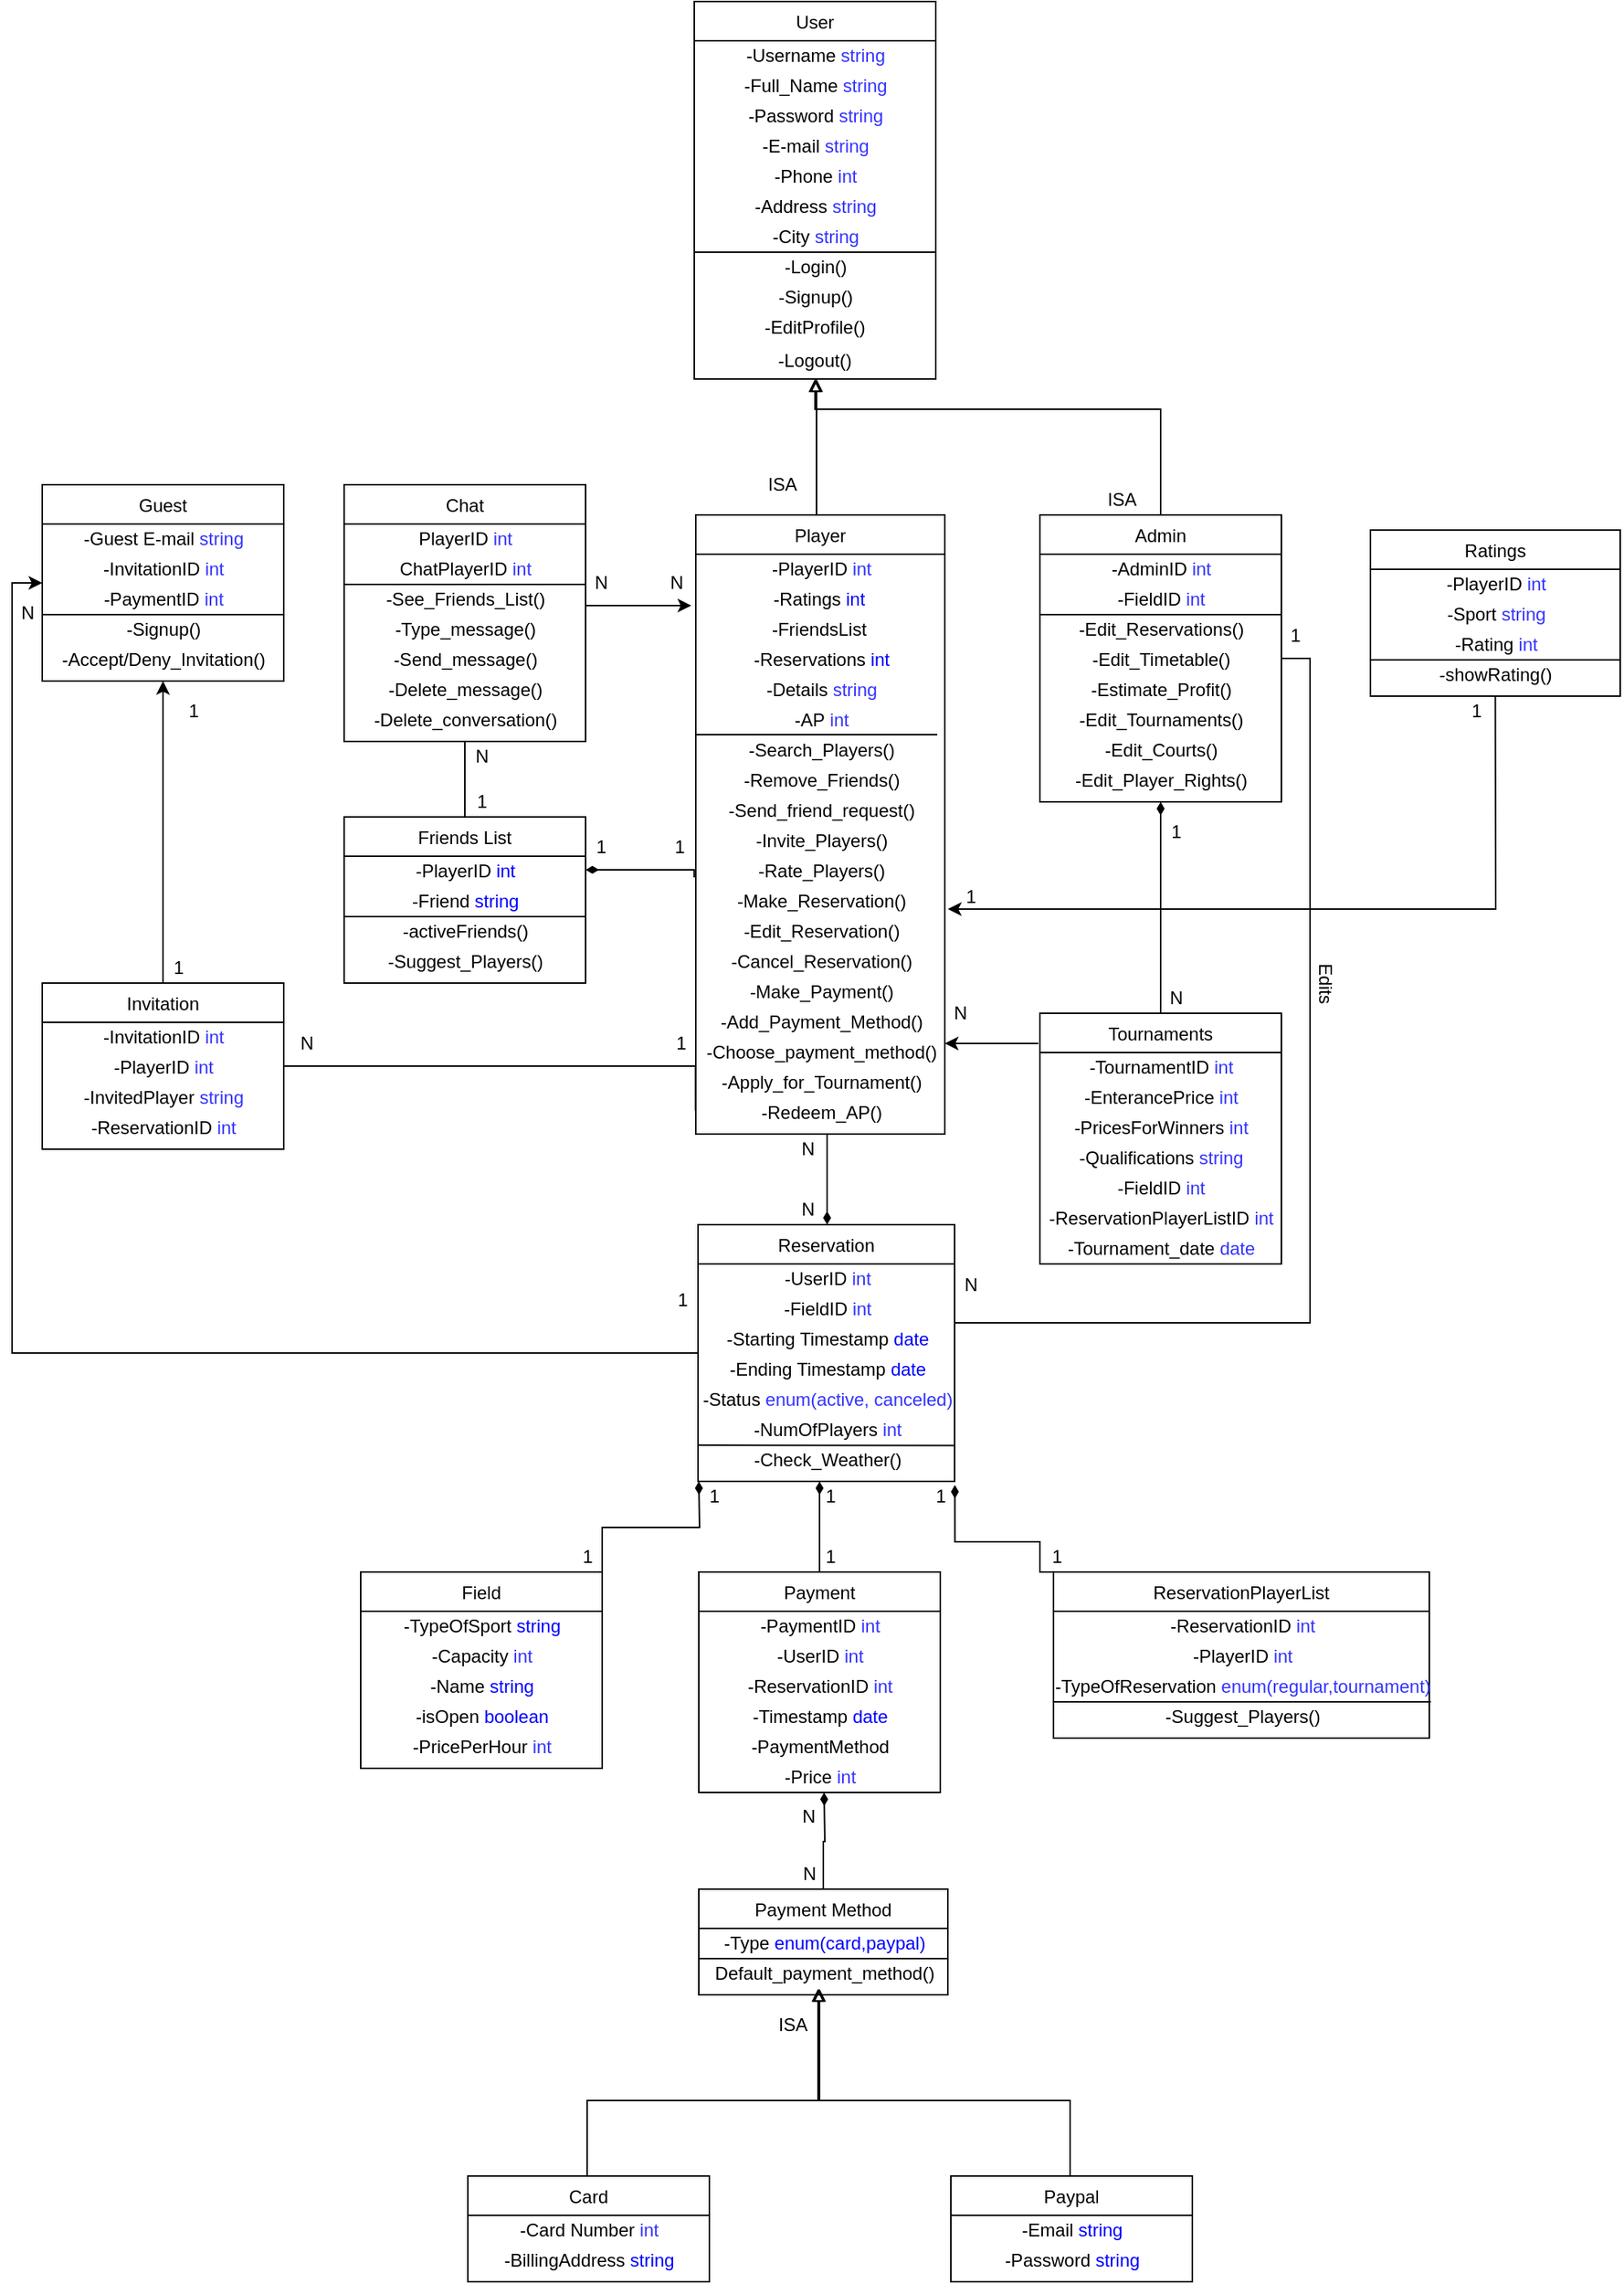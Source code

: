 <mxfile version="18.0.5" type="device"><diagram id="C5RBs43oDa-KdzZeNtuy" name="Page-1"><mxGraphModel dx="2307" dy="1287" grid="1" gridSize="10" guides="1" tooltips="1" connect="1" arrows="1" fold="1" page="1" pageScale="1" pageWidth="1200" pageHeight="1920" math="0" shadow="0"><root><mxCell id="WIyWlLk6GJQsqaUBKTNV-0"/><mxCell id="WIyWlLk6GJQsqaUBKTNV-1" parent="WIyWlLk6GJQsqaUBKTNV-0"/><mxCell id="k-MsnZE7PEdnJg5FTgNm-0" value="User" style="swimlane;fontStyle=0;align=center;verticalAlign=top;childLayout=stackLayout;horizontal=1;startSize=26;horizontalStack=0;resizeParent=1;resizeLast=0;collapsible=1;marginBottom=0;rounded=0;shadow=0;strokeWidth=1;" parent="WIyWlLk6GJQsqaUBKTNV-1" vertex="1"><mxGeometry x="542" y="40" width="160" height="250" as="geometry"><mxRectangle x="543" y="100" width="160" height="26" as="alternateBounds"/></mxGeometry></mxCell><mxCell id="yP_NnspiFAQarb530NTF-42" value="-Username &lt;font color=&quot;#3333ff&quot;&gt;string&lt;/font&gt;" style="text;html=1;align=center;verticalAlign=middle;resizable=0;points=[];autosize=1;strokeColor=none;fillColor=none;" parent="k-MsnZE7PEdnJg5FTgNm-0" vertex="1"><mxGeometry y="26" width="160" height="20" as="geometry"/></mxCell><mxCell id="EJ1Ns0ToYKYGJLM0cgNv-23" value="&lt;font color=&quot;#000000&quot;&gt;-Full_Name &lt;/font&gt;string" style="text;html=1;align=center;verticalAlign=middle;resizable=0;points=[];autosize=1;strokeColor=none;fillColor=none;fontColor=#3333FF;" vertex="1" parent="k-MsnZE7PEdnJg5FTgNm-0"><mxGeometry y="46" width="160" height="20" as="geometry"/></mxCell><mxCell id="yP_NnspiFAQarb530NTF-44" value="-Password&amp;nbsp;&lt;span style=&quot;color: rgb(51, 51, 255);&quot;&gt;string&lt;/span&gt;" style="text;html=1;align=center;verticalAlign=middle;resizable=0;points=[];autosize=1;strokeColor=none;fillColor=none;" parent="k-MsnZE7PEdnJg5FTgNm-0" vertex="1"><mxGeometry y="66" width="160" height="20" as="geometry"/></mxCell><mxCell id="yP_NnspiFAQarb530NTF-43" value="-E-mail&amp;nbsp;&lt;span style=&quot;color: rgb(51, 51, 255);&quot;&gt;string&lt;/span&gt;" style="text;html=1;align=center;verticalAlign=middle;resizable=0;points=[];autosize=1;strokeColor=none;fillColor=none;" parent="k-MsnZE7PEdnJg5FTgNm-0" vertex="1"><mxGeometry y="86" width="160" height="20" as="geometry"/></mxCell><mxCell id="yP_NnspiFAQarb530NTF-45" value="-Phone &lt;font color=&quot;#3333ff&quot;&gt;int&lt;/font&gt;" style="text;html=1;align=center;verticalAlign=middle;resizable=0;points=[];autosize=1;strokeColor=none;fillColor=none;" parent="k-MsnZE7PEdnJg5FTgNm-0" vertex="1"><mxGeometry y="106" width="160" height="20" as="geometry"/></mxCell><mxCell id="yP_NnspiFAQarb530NTF-46" value="-Address&amp;nbsp;&lt;span style=&quot;color: rgb(51, 51, 255);&quot;&gt;string&lt;/span&gt;" style="text;html=1;align=center;verticalAlign=middle;resizable=0;points=[];autosize=1;strokeColor=none;fillColor=none;" parent="k-MsnZE7PEdnJg5FTgNm-0" vertex="1"><mxGeometry y="126" width="160" height="20" as="geometry"/></mxCell><mxCell id="yP_NnspiFAQarb530NTF-47" value="-City&amp;nbsp;&lt;span style=&quot;color: rgb(51, 51, 255);&quot;&gt;string&lt;/span&gt;" style="text;html=1;align=center;verticalAlign=middle;resizable=0;points=[];autosize=1;strokeColor=none;fillColor=none;" parent="k-MsnZE7PEdnJg5FTgNm-0" vertex="1"><mxGeometry y="146" width="160" height="20" as="geometry"/></mxCell><mxCell id="wYmvCqD5lUUqNBaBH6pw-2" value="" style="endArrow=none;html=1;rounded=0;entryX=1;entryY=0.75;entryDx=0;entryDy=0;exitX=0;exitY=0.75;exitDx=0;exitDy=0;" parent="k-MsnZE7PEdnJg5FTgNm-0" edge="1"><mxGeometry width="50" height="50" relative="1" as="geometry"><mxPoint y="166" as="sourcePoint"/><mxPoint x="160" y="166" as="targetPoint"/></mxGeometry></mxCell><mxCell id="wYmvCqD5lUUqNBaBH6pw-4" value="-Login()" style="text;html=1;align=center;verticalAlign=middle;resizable=0;points=[];autosize=1;strokeColor=none;fillColor=none;fontColor=#000000;" parent="k-MsnZE7PEdnJg5FTgNm-0" vertex="1"><mxGeometry y="166" width="160" height="20" as="geometry"/></mxCell><mxCell id="wYmvCqD5lUUqNBaBH6pw-3" value="-Signup()" style="text;html=1;align=center;verticalAlign=middle;resizable=0;points=[];autosize=1;strokeColor=none;fillColor=none;" parent="k-MsnZE7PEdnJg5FTgNm-0" vertex="1"><mxGeometry y="186" width="160" height="20" as="geometry"/></mxCell><mxCell id="TNSP2HmYWBNq0mRCKPcZ-2" value="-EditProfile()" style="text;html=1;strokeColor=none;fillColor=none;align=center;verticalAlign=middle;whiteSpace=wrap;rounded=0;" parent="k-MsnZE7PEdnJg5FTgNm-0" vertex="1"><mxGeometry y="206" width="160" height="20" as="geometry"/></mxCell><mxCell id="TNSP2HmYWBNq0mRCKPcZ-0" value="-Logout()" style="text;html=1;strokeColor=none;fillColor=none;align=center;verticalAlign=middle;whiteSpace=wrap;rounded=0;" parent="k-MsnZE7PEdnJg5FTgNm-0" vertex="1"><mxGeometry y="226" width="160" height="24" as="geometry"/></mxCell><mxCell id="k-MsnZE7PEdnJg5FTgNm-18" style="edgeStyle=orthogonalEdgeStyle;rounded=0;orthogonalLoop=1;jettySize=auto;html=1;exitX=0.5;exitY=0;exitDx=0;exitDy=0;endArrow=block;endFill=0;" parent="WIyWlLk6GJQsqaUBKTNV-1" source="k-MsnZE7PEdnJg5FTgNm-6" edge="1"><mxGeometry relative="1" as="geometry"><Array as="points"><mxPoint x="850" y="310"/><mxPoint x="624" y="310"/></Array><mxPoint x="622" y="290" as="targetPoint"/></mxGeometry></mxCell><mxCell id="k-MsnZE7PEdnJg5FTgNm-6" value="Admin" style="swimlane;fontStyle=0;align=center;verticalAlign=top;childLayout=stackLayout;horizontal=1;startSize=26;horizontalStack=0;resizeParent=1;resizeLast=0;collapsible=1;marginBottom=0;rounded=0;shadow=0;strokeWidth=1;" parent="WIyWlLk6GJQsqaUBKTNV-1" vertex="1"><mxGeometry x="771" y="380" width="160" height="190" as="geometry"><mxRectangle x="130" y="380" width="160" height="26" as="alternateBounds"/></mxGeometry></mxCell><mxCell id="yP_NnspiFAQarb530NTF-66" value="-AdminID&amp;nbsp;&lt;span style=&quot;color: rgb(51, 51, 255);&quot;&gt;int&lt;/span&gt;" style="text;html=1;align=center;verticalAlign=middle;resizable=0;points=[];autosize=1;strokeColor=none;fillColor=none;" parent="k-MsnZE7PEdnJg5FTgNm-6" vertex="1"><mxGeometry y="26" width="160" height="20" as="geometry"/></mxCell><mxCell id="yP_NnspiFAQarb530NTF-51" value="-FieldID&amp;nbsp;&lt;span style=&quot;color: rgb(51, 51, 255);&quot;&gt;int&lt;/span&gt;" style="text;html=1;align=center;verticalAlign=middle;resizable=0;points=[];autosize=1;strokeColor=none;fillColor=none;" parent="k-MsnZE7PEdnJg5FTgNm-6" vertex="1"><mxGeometry y="46" width="160" height="20" as="geometry"/></mxCell><mxCell id="8N1jwDELdcc-juzOkwiX-27" value="" style="endArrow=none;html=1;rounded=0;entryX=1;entryY=0.75;entryDx=0;entryDy=0;exitX=0;exitY=0.75;exitDx=0;exitDy=0;" parent="k-MsnZE7PEdnJg5FTgNm-6" edge="1"><mxGeometry width="50" height="50" relative="1" as="geometry"><mxPoint y="66" as="sourcePoint"/><mxPoint x="160" y="66" as="targetPoint"/></mxGeometry></mxCell><mxCell id="8N1jwDELdcc-juzOkwiX-28" value="-Edit_Reservations()" style="text;html=1;align=center;verticalAlign=middle;resizable=0;points=[];autosize=1;strokeColor=none;fillColor=none;" parent="k-MsnZE7PEdnJg5FTgNm-6" vertex="1"><mxGeometry y="66" width="160" height="20" as="geometry"/></mxCell><mxCell id="8N1jwDELdcc-juzOkwiX-29" value="-Edit_Timetable()" style="text;html=1;align=center;verticalAlign=middle;resizable=0;points=[];autosize=1;strokeColor=none;fillColor=none;" parent="k-MsnZE7PEdnJg5FTgNm-6" vertex="1"><mxGeometry y="86" width="160" height="20" as="geometry"/></mxCell><mxCell id="8N1jwDELdcc-juzOkwiX-30" value="-Estimate_Profit()" style="text;html=1;align=center;verticalAlign=middle;resizable=0;points=[];autosize=1;strokeColor=none;fillColor=none;" parent="k-MsnZE7PEdnJg5FTgNm-6" vertex="1"><mxGeometry y="106" width="160" height="20" as="geometry"/></mxCell><mxCell id="8N1jwDELdcc-juzOkwiX-35" value="-Edit_Tournaments()" style="text;html=1;align=center;verticalAlign=middle;resizable=0;points=[];autosize=1;strokeColor=none;fillColor=none;" parent="k-MsnZE7PEdnJg5FTgNm-6" vertex="1"><mxGeometry y="126" width="160" height="20" as="geometry"/></mxCell><mxCell id="8N1jwDELdcc-juzOkwiX-36" value="-Edit_Courts()" style="text;html=1;align=center;verticalAlign=middle;resizable=0;points=[];autosize=1;strokeColor=none;fillColor=none;" parent="k-MsnZE7PEdnJg5FTgNm-6" vertex="1"><mxGeometry y="146" width="160" height="20" as="geometry"/></mxCell><mxCell id="8N1jwDELdcc-juzOkwiX-37" value="-Edit_Player_Rights()" style="text;html=1;align=center;verticalAlign=middle;resizable=0;points=[];autosize=1;strokeColor=none;fillColor=none;" parent="k-MsnZE7PEdnJg5FTgNm-6" vertex="1"><mxGeometry y="166" width="160" height="20" as="geometry"/></mxCell><mxCell id="k-MsnZE7PEdnJg5FTgNm-7" value="Guest" style="swimlane;fontStyle=0;align=center;verticalAlign=top;childLayout=stackLayout;horizontal=1;startSize=26;horizontalStack=0;resizeParent=1;resizeLast=0;collapsible=1;marginBottom=0;rounded=0;shadow=0;strokeWidth=1;" parent="WIyWlLk6GJQsqaUBKTNV-1" vertex="1"><mxGeometry x="110" y="360" width="160" height="130" as="geometry"><mxRectangle x="130" y="380" width="160" height="26" as="alternateBounds"/></mxGeometry></mxCell><mxCell id="yP_NnspiFAQarb530NTF-50" value="-Guest E-mail&amp;nbsp;&lt;span style=&quot;color: rgb(51, 51, 255);&quot;&gt;string&lt;/span&gt;" style="text;html=1;align=center;verticalAlign=middle;resizable=0;points=[];autosize=1;strokeColor=none;fillColor=none;" parent="k-MsnZE7PEdnJg5FTgNm-7" vertex="1"><mxGeometry y="26" width="160" height="20" as="geometry"/></mxCell><mxCell id="yP_NnspiFAQarb530NTF-8" value="-InvitationID&amp;nbsp;&lt;span style=&quot;color: rgb(51, 51, 255);&quot;&gt;int&lt;/span&gt;" style="text;html=1;align=center;verticalAlign=middle;resizable=0;points=[];autosize=1;strokeColor=none;fillColor=none;" parent="k-MsnZE7PEdnJg5FTgNm-7" vertex="1"><mxGeometry y="46" width="160" height="20" as="geometry"/></mxCell><mxCell id="8N1jwDELdcc-juzOkwiX-23" value="" style="endArrow=none;html=1;rounded=0;entryX=1;entryY=0.75;entryDx=0;entryDy=0;exitX=0;exitY=0.75;exitDx=0;exitDy=0;" parent="k-MsnZE7PEdnJg5FTgNm-7" edge="1"><mxGeometry width="50" height="50" relative="1" as="geometry"><mxPoint y="86" as="sourcePoint"/><mxPoint x="160" y="86" as="targetPoint"/></mxGeometry></mxCell><mxCell id="yP_NnspiFAQarb530NTF-9" value="-PaymentID&amp;nbsp;&lt;span style=&quot;color: rgb(51, 51, 255);&quot;&gt;int&lt;/span&gt;" style="text;html=1;align=center;verticalAlign=middle;resizable=0;points=[];autosize=1;strokeColor=none;fillColor=none;" parent="k-MsnZE7PEdnJg5FTgNm-7" vertex="1"><mxGeometry y="66" width="160" height="20" as="geometry"/></mxCell><mxCell id="8N1jwDELdcc-juzOkwiX-24" value="-Signup()" style="text;html=1;align=center;verticalAlign=middle;resizable=0;points=[];autosize=1;strokeColor=none;fillColor=none;" parent="k-MsnZE7PEdnJg5FTgNm-7" vertex="1"><mxGeometry y="86" width="160" height="20" as="geometry"/></mxCell><mxCell id="8N1jwDELdcc-juzOkwiX-25" value="-Accept/Deny_Invitation()" style="text;html=1;align=center;verticalAlign=middle;resizable=0;points=[];autosize=1;strokeColor=none;fillColor=none;" parent="k-MsnZE7PEdnJg5FTgNm-7" vertex="1"><mxGeometry y="106" width="160" height="20" as="geometry"/></mxCell><mxCell id="k-MsnZE7PEdnJg5FTgNm-17" style="edgeStyle=orthogonalEdgeStyle;rounded=0;orthogonalLoop=1;jettySize=auto;html=1;exitX=0.5;exitY=0;exitDx=0;exitDy=0;endArrow=block;endFill=0;" parent="WIyWlLk6GJQsqaUBKTNV-1" source="k-MsnZE7PEdnJg5FTgNm-8" edge="1"><mxGeometry relative="1" as="geometry"><mxPoint x="623" y="290" as="targetPoint"/><Array as="points"><mxPoint x="623" y="380"/></Array></mxGeometry></mxCell><mxCell id="YppdB2TCnbTvbDwxSE35-1" style="edgeStyle=orthogonalEdgeStyle;rounded=0;orthogonalLoop=1;jettySize=auto;html=1;exitX=0.5;exitY=1;exitDx=0;exitDy=0;endArrow=diamondThin;endFill=1;strokeWidth=1;" parent="WIyWlLk6GJQsqaUBKTNV-1" source="k-MsnZE7PEdnJg5FTgNm-8" target="k-MsnZE7PEdnJg5FTgNm-11" edge="1"><mxGeometry relative="1" as="geometry"><Array as="points"><mxPoint x="630" y="790"/></Array></mxGeometry></mxCell><mxCell id="k-MsnZE7PEdnJg5FTgNm-8" value="Player" style="swimlane;fontStyle=0;align=center;verticalAlign=top;childLayout=stackLayout;horizontal=1;startSize=26;horizontalStack=0;resizeParent=1;resizeLast=0;collapsible=1;marginBottom=0;rounded=0;shadow=0;strokeWidth=1;" parent="WIyWlLk6GJQsqaUBKTNV-1" vertex="1"><mxGeometry x="543" y="380" width="165" height="410" as="geometry"><mxRectangle x="130" y="380" width="160" height="26" as="alternateBounds"/></mxGeometry></mxCell><mxCell id="yP_NnspiFAQarb530NTF-48" value="-PlayerID&amp;nbsp;&lt;span style=&quot;color: rgb(51, 51, 255);&quot;&gt;int&lt;/span&gt;" style="text;html=1;align=center;verticalAlign=middle;resizable=0;points=[];autosize=1;strokeColor=none;fillColor=none;" parent="k-MsnZE7PEdnJg5FTgNm-8" vertex="1"><mxGeometry y="26" width="165" height="20" as="geometry"/></mxCell><mxCell id="yP_NnspiFAQarb530NTF-73" value="-Ratings &lt;font color=&quot;#0000ff&quot;&gt;int&amp;nbsp;&lt;/font&gt;" style="text;html=1;align=center;verticalAlign=middle;resizable=0;points=[];autosize=1;strokeColor=none;fillColor=none;" parent="k-MsnZE7PEdnJg5FTgNm-8" vertex="1"><mxGeometry y="46" width="165" height="20" as="geometry"/></mxCell><mxCell id="yP_NnspiFAQarb530NTF-74" value="-FriendsList&amp;nbsp;" style="text;html=1;align=center;verticalAlign=middle;resizable=0;points=[];autosize=1;strokeColor=none;fillColor=none;" parent="k-MsnZE7PEdnJg5FTgNm-8" vertex="1"><mxGeometry y="66" width="165" height="20" as="geometry"/></mxCell><mxCell id="yP_NnspiFAQarb530NTF-76" value="-Reservations &lt;font color=&quot;#0000ff&quot;&gt;int&lt;/font&gt;" style="text;html=1;align=center;verticalAlign=middle;resizable=0;points=[];autosize=1;strokeColor=none;fillColor=none;" parent="k-MsnZE7PEdnJg5FTgNm-8" vertex="1"><mxGeometry y="86" width="165" height="20" as="geometry"/></mxCell><mxCell id="EJ1Ns0ToYKYGJLM0cgNv-18" value="-Details &lt;font color=&quot;#3333ff&quot;&gt;string&lt;/font&gt;" style="text;html=1;align=center;verticalAlign=middle;resizable=0;points=[];autosize=1;strokeColor=none;fillColor=none;fontColor=#000000;" vertex="1" parent="k-MsnZE7PEdnJg5FTgNm-8"><mxGeometry y="106" width="165" height="20" as="geometry"/></mxCell><mxCell id="yP_NnspiFAQarb530NTF-75" value="-AP&amp;nbsp;&lt;span style=&quot;color: rgb(51, 51, 255);&quot;&gt;int&lt;/span&gt;" style="text;html=1;align=center;verticalAlign=middle;resizable=0;points=[];autosize=1;strokeColor=none;fillColor=none;" parent="k-MsnZE7PEdnJg5FTgNm-8" vertex="1"><mxGeometry y="126" width="165" height="20" as="geometry"/></mxCell><mxCell id="8N1jwDELdcc-juzOkwiX-4" value="" style="endArrow=none;html=1;rounded=0;entryX=1;entryY=0.75;entryDx=0;entryDy=0;exitX=0;exitY=0.75;exitDx=0;exitDy=0;" parent="k-MsnZE7PEdnJg5FTgNm-8" edge="1"><mxGeometry width="50" height="50" relative="1" as="geometry"><mxPoint y="145.49" as="sourcePoint"/><mxPoint x="160" y="145.49" as="targetPoint"/></mxGeometry></mxCell><mxCell id="8N1jwDELdcc-juzOkwiX-5" value="-Search_Players()" style="text;html=1;align=center;verticalAlign=middle;resizable=0;points=[];autosize=1;strokeColor=none;fillColor=none;" parent="k-MsnZE7PEdnJg5FTgNm-8" vertex="1"><mxGeometry y="146" width="165" height="20" as="geometry"/></mxCell><mxCell id="8N1jwDELdcc-juzOkwiX-7" value="-Remove_Friends()" style="text;html=1;align=center;verticalAlign=middle;resizable=0;points=[];autosize=1;strokeColor=none;fillColor=none;" parent="k-MsnZE7PEdnJg5FTgNm-8" vertex="1"><mxGeometry y="166" width="165" height="20" as="geometry"/></mxCell><mxCell id="EJ1Ns0ToYKYGJLM0cgNv-24" value="&lt;font color=&quot;#000000&quot;&gt;-Send_friend_request()&lt;/font&gt;" style="text;html=1;align=center;verticalAlign=middle;resizable=0;points=[];autosize=1;strokeColor=none;fillColor=none;fontColor=#3333FF;" vertex="1" parent="k-MsnZE7PEdnJg5FTgNm-8"><mxGeometry y="186" width="165" height="20" as="geometry"/></mxCell><mxCell id="8N1jwDELdcc-juzOkwiX-8" value="-Invite_Players()" style="text;html=1;align=center;verticalAlign=middle;resizable=0;points=[];autosize=1;strokeColor=none;fillColor=none;" parent="k-MsnZE7PEdnJg5FTgNm-8" vertex="1"><mxGeometry y="206" width="165" height="20" as="geometry"/></mxCell><mxCell id="8N1jwDELdcc-juzOkwiX-15" value="-Rate_Players()" style="text;html=1;align=center;verticalAlign=middle;resizable=0;points=[];autosize=1;strokeColor=none;fillColor=none;" parent="k-MsnZE7PEdnJg5FTgNm-8" vertex="1"><mxGeometry y="226" width="165" height="20" as="geometry"/></mxCell><mxCell id="8N1jwDELdcc-juzOkwiX-9" value="-Make_Reservation()" style="text;html=1;align=center;verticalAlign=middle;resizable=0;points=[];autosize=1;strokeColor=none;fillColor=none;" parent="k-MsnZE7PEdnJg5FTgNm-8" vertex="1"><mxGeometry y="246" width="165" height="20" as="geometry"/></mxCell><mxCell id="8N1jwDELdcc-juzOkwiX-13" value="-Edit_Reservation()" style="text;html=1;align=center;verticalAlign=middle;resizable=0;points=[];autosize=1;strokeColor=none;fillColor=none;" parent="k-MsnZE7PEdnJg5FTgNm-8" vertex="1"><mxGeometry y="266" width="165" height="20" as="geometry"/></mxCell><mxCell id="8N1jwDELdcc-juzOkwiX-14" value="-Cancel_Reservation()" style="text;html=1;align=center;verticalAlign=middle;resizable=0;points=[];autosize=1;strokeColor=none;fillColor=none;" parent="k-MsnZE7PEdnJg5FTgNm-8" vertex="1"><mxGeometry y="286" width="165" height="20" as="geometry"/></mxCell><mxCell id="8N1jwDELdcc-juzOkwiX-10" value="-Make_Payment()" style="text;html=1;align=center;verticalAlign=middle;resizable=0;points=[];autosize=1;strokeColor=none;fillColor=none;" parent="k-MsnZE7PEdnJg5FTgNm-8" vertex="1"><mxGeometry y="306" width="165" height="20" as="geometry"/></mxCell><mxCell id="8N1jwDELdcc-juzOkwiX-12" value="-Add_Payment_Method()" style="text;html=1;align=center;verticalAlign=middle;resizable=0;points=[];autosize=1;strokeColor=none;fillColor=none;" parent="k-MsnZE7PEdnJg5FTgNm-8" vertex="1"><mxGeometry y="326" width="165" height="20" as="geometry"/></mxCell><mxCell id="EJ1Ns0ToYKYGJLM0cgNv-17" value="-Choose_payment_method()" style="text;html=1;align=center;verticalAlign=middle;resizable=0;points=[];autosize=1;strokeColor=none;fillColor=none;fontColor=#000000;" vertex="1" parent="k-MsnZE7PEdnJg5FTgNm-8"><mxGeometry y="346" width="165" height="20" as="geometry"/></mxCell><mxCell id="8N1jwDELdcc-juzOkwiX-16" value="-Apply_for_Tournament()" style="text;html=1;align=center;verticalAlign=middle;resizable=0;points=[];autosize=1;strokeColor=none;fillColor=none;" parent="k-MsnZE7PEdnJg5FTgNm-8" vertex="1"><mxGeometry y="366" width="165" height="20" as="geometry"/></mxCell><mxCell id="8N1jwDELdcc-juzOkwiX-18" value="-Redeem_AP()" style="text;html=1;align=center;verticalAlign=middle;resizable=0;points=[];autosize=1;strokeColor=none;fillColor=none;" parent="k-MsnZE7PEdnJg5FTgNm-8" vertex="1"><mxGeometry y="386" width="165" height="20" as="geometry"/></mxCell><mxCell id="k-MsnZE7PEdnJg5FTgNm-22" style="edgeStyle=orthogonalEdgeStyle;rounded=0;orthogonalLoop=1;jettySize=auto;html=1;exitX=0.5;exitY=0;exitDx=0;exitDy=0;entryX=0.5;entryY=1;entryDx=0;entryDy=0;endArrow=diamondThin;endFill=1;" parent="WIyWlLk6GJQsqaUBKTNV-1" source="k-MsnZE7PEdnJg5FTgNm-10" edge="1"><mxGeometry relative="1" as="geometry"><mxPoint x="625.0" y="1020" as="targetPoint"/></mxGeometry></mxCell><mxCell id="k-MsnZE7PEdnJg5FTgNm-10" value="Payment" style="swimlane;fontStyle=0;align=center;verticalAlign=top;childLayout=stackLayout;horizontal=1;startSize=26;horizontalStack=0;resizeParent=1;resizeLast=0;collapsible=1;marginBottom=0;rounded=0;shadow=0;strokeWidth=1;" parent="WIyWlLk6GJQsqaUBKTNV-1" vertex="1"><mxGeometry x="545" y="1080" width="160" height="146" as="geometry"><mxRectangle x="130" y="380" width="160" height="26" as="alternateBounds"/></mxGeometry></mxCell><mxCell id="yP_NnspiFAQarb530NTF-26" value="-PaymentID&amp;nbsp;&lt;span style=&quot;color: rgb(51, 51, 255);&quot;&gt;int&lt;/span&gt;" style="text;html=1;align=center;verticalAlign=middle;resizable=0;points=[];autosize=1;strokeColor=none;fillColor=none;" parent="k-MsnZE7PEdnJg5FTgNm-10" vertex="1"><mxGeometry y="26" width="160" height="20" as="geometry"/></mxCell><mxCell id="yP_NnspiFAQarb530NTF-27" value="-UserID&amp;nbsp;&lt;span style=&quot;color: rgb(51, 51, 255);&quot;&gt;int&lt;/span&gt;" style="text;html=1;align=center;verticalAlign=middle;resizable=0;points=[];autosize=1;strokeColor=none;fillColor=none;" parent="k-MsnZE7PEdnJg5FTgNm-10" vertex="1"><mxGeometry y="46" width="160" height="20" as="geometry"/></mxCell><mxCell id="yP_NnspiFAQarb530NTF-28" value="-ReservationID&amp;nbsp;&lt;span style=&quot;color: rgb(51, 51, 255);&quot;&gt;int&lt;/span&gt;" style="text;html=1;align=center;verticalAlign=middle;resizable=0;points=[];autosize=1;strokeColor=none;fillColor=none;" parent="k-MsnZE7PEdnJg5FTgNm-10" vertex="1"><mxGeometry y="66" width="160" height="20" as="geometry"/></mxCell><mxCell id="yP_NnspiFAQarb530NTF-29" value="-Timestamp &lt;font color=&quot;#0000ff&quot;&gt;date&lt;/font&gt;" style="text;html=1;align=center;verticalAlign=middle;resizable=0;points=[];autosize=1;strokeColor=none;fillColor=none;" parent="k-MsnZE7PEdnJg5FTgNm-10" vertex="1"><mxGeometry y="86" width="160" height="20" as="geometry"/></mxCell><mxCell id="yP_NnspiFAQarb530NTF-30" value="-PaymentMethod" style="text;html=1;align=center;verticalAlign=middle;resizable=0;points=[];autosize=1;strokeColor=none;fillColor=none;" parent="k-MsnZE7PEdnJg5FTgNm-10" vertex="1"><mxGeometry y="106" width="160" height="20" as="geometry"/></mxCell><mxCell id="yP_NnspiFAQarb530NTF-31" value="-Price&amp;nbsp;&lt;span style=&quot;color: rgb(51, 51, 255);&quot;&gt;int&lt;/span&gt;" style="text;html=1;align=center;verticalAlign=middle;resizable=0;points=[];autosize=1;strokeColor=none;fillColor=none;" parent="k-MsnZE7PEdnJg5FTgNm-10" vertex="1"><mxGeometry y="126" width="160" height="20" as="geometry"/></mxCell><mxCell id="k-MsnZE7PEdnJg5FTgNm-52" style="edgeStyle=orthogonalEdgeStyle;rounded=0;orthogonalLoop=1;jettySize=auto;html=1;exitX=1;exitY=0.5;exitDx=0;exitDy=0;entryX=1;entryY=0.5;entryDx=0;entryDy=0;endArrow=none;endFill=0;" parent="WIyWlLk6GJQsqaUBKTNV-1" source="k-MsnZE7PEdnJg5FTgNm-11" target="k-MsnZE7PEdnJg5FTgNm-6" edge="1"><mxGeometry relative="1" as="geometry"><Array as="points"><mxPoint x="950" y="915"/><mxPoint x="950" y="475"/></Array></mxGeometry></mxCell><mxCell id="k-MsnZE7PEdnJg5FTgNm-55" style="edgeStyle=orthogonalEdgeStyle;rounded=0;orthogonalLoop=1;jettySize=auto;html=1;exitX=0;exitY=0.5;exitDx=0;exitDy=0;entryX=0;entryY=0.5;entryDx=0;entryDy=0;" parent="WIyWlLk6GJQsqaUBKTNV-1" source="k-MsnZE7PEdnJg5FTgNm-11" target="k-MsnZE7PEdnJg5FTgNm-7" edge="1"><mxGeometry relative="1" as="geometry"/></mxCell><mxCell id="k-MsnZE7PEdnJg5FTgNm-11" value="Reservation" style="swimlane;fontStyle=0;align=center;verticalAlign=top;childLayout=stackLayout;horizontal=1;startSize=26;horizontalStack=0;resizeParent=1;resizeLast=0;collapsible=1;marginBottom=0;rounded=0;shadow=0;strokeWidth=1;" parent="WIyWlLk6GJQsqaUBKTNV-1" vertex="1"><mxGeometry x="544.5" y="850" width="170" height="170" as="geometry"><mxRectangle x="130" y="380" width="160" height="26" as="alternateBounds"/></mxGeometry></mxCell><mxCell id="yP_NnspiFAQarb530NTF-11" value="-UserID&amp;nbsp;&lt;span style=&quot;color: rgb(51, 51, 255);&quot;&gt;int&lt;/span&gt;" style="text;html=1;align=center;verticalAlign=middle;resizable=0;points=[];autosize=1;strokeColor=none;fillColor=none;" parent="k-MsnZE7PEdnJg5FTgNm-11" vertex="1"><mxGeometry y="26" width="170" height="20" as="geometry"/></mxCell><mxCell id="yP_NnspiFAQarb530NTF-12" value="-FieldID&amp;nbsp;&lt;span style=&quot;color: rgb(51, 51, 255);&quot;&gt;int&lt;/span&gt;" style="text;html=1;align=center;verticalAlign=middle;resizable=0;points=[];autosize=1;strokeColor=none;fillColor=none;" parent="k-MsnZE7PEdnJg5FTgNm-11" vertex="1"><mxGeometry y="46" width="170" height="20" as="geometry"/></mxCell><mxCell id="yP_NnspiFAQarb530NTF-13" value="-Starting Timestamp &lt;font color=&quot;#0000ff&quot;&gt;date&lt;/font&gt;" style="text;html=1;align=center;verticalAlign=middle;resizable=0;points=[];autosize=1;strokeColor=none;fillColor=none;" parent="k-MsnZE7PEdnJg5FTgNm-11" vertex="1"><mxGeometry y="66" width="170" height="20" as="geometry"/></mxCell><mxCell id="yP_NnspiFAQarb530NTF-14" value="-Ending Timestamp &lt;font color=&quot;#0000ff&quot;&gt;date&lt;/font&gt;" style="text;html=1;align=center;verticalAlign=middle;resizable=0;points=[];autosize=1;strokeColor=none;fillColor=none;" parent="k-MsnZE7PEdnJg5FTgNm-11" vertex="1"><mxGeometry y="86" width="170" height="20" as="geometry"/></mxCell><mxCell id="yP_NnspiFAQarb530NTF-15" value="-Status &lt;font color=&quot;#3333ff&quot;&gt;enum(active, canceled)&lt;/font&gt;" style="text;html=1;align=center;verticalAlign=middle;resizable=0;points=[];autosize=1;strokeColor=none;fillColor=none;" parent="k-MsnZE7PEdnJg5FTgNm-11" vertex="1"><mxGeometry y="106" width="170" height="20" as="geometry"/></mxCell><mxCell id="8N1jwDELdcc-juzOkwiX-38" value="" style="endArrow=none;html=1;rounded=0;entryX=0.997;entryY=1.014;entryDx=0;entryDy=0;exitX=0;exitY=0.75;exitDx=0;exitDy=0;entryPerimeter=0;" parent="k-MsnZE7PEdnJg5FTgNm-11" edge="1" target="yP_NnspiFAQarb530NTF-16"><mxGeometry width="50" height="50" relative="1" as="geometry"><mxPoint y="146" as="sourcePoint"/><mxPoint x="160" y="146" as="targetPoint"/></mxGeometry></mxCell><mxCell id="yP_NnspiFAQarb530NTF-16" value="-NumOfPlayers&amp;nbsp;&lt;span style=&quot;color: rgb(51, 51, 255);&quot;&gt;int&lt;/span&gt;" style="text;html=1;align=center;verticalAlign=middle;resizable=0;points=[];autosize=1;strokeColor=none;fillColor=none;" parent="k-MsnZE7PEdnJg5FTgNm-11" vertex="1"><mxGeometry y="126" width="170" height="20" as="geometry"/></mxCell><mxCell id="8N1jwDELdcc-juzOkwiX-39" value="-Check_Weather()" style="text;html=1;align=center;verticalAlign=middle;resizable=0;points=[];autosize=1;strokeColor=none;fillColor=none;" parent="k-MsnZE7PEdnJg5FTgNm-11" vertex="1"><mxGeometry y="146" width="170" height="20" as="geometry"/></mxCell><mxCell id="k-MsnZE7PEdnJg5FTgNm-41" style="edgeStyle=orthogonalEdgeStyle;rounded=0;orthogonalLoop=1;jettySize=auto;html=1;exitX=1;exitY=0;exitDx=0;exitDy=0;entryX=0;entryY=1;entryDx=0;entryDy=0;endArrow=diamondThin;endFill=1;strokeWidth=1;" parent="WIyWlLk6GJQsqaUBKTNV-1" source="k-MsnZE7PEdnJg5FTgNm-12" edge="1"><mxGeometry relative="1" as="geometry"><mxPoint x="545.0" y="1020" as="targetPoint"/></mxGeometry></mxCell><mxCell id="k-MsnZE7PEdnJg5FTgNm-12" value="Field" style="swimlane;fontStyle=0;align=center;verticalAlign=top;childLayout=stackLayout;horizontal=1;startSize=26;horizontalStack=0;resizeParent=1;resizeLast=0;collapsible=1;marginBottom=0;rounded=0;shadow=0;strokeWidth=1;" parent="WIyWlLk6GJQsqaUBKTNV-1" vertex="1"><mxGeometry x="321" y="1080" width="160" height="130" as="geometry"><mxRectangle x="130" y="380" width="160" height="26" as="alternateBounds"/></mxGeometry></mxCell><mxCell id="yP_NnspiFAQarb530NTF-17" value="-TypeOfSport&amp;nbsp;&lt;font color=&quot;#0000ff&quot;&gt;string&lt;/font&gt;" style="text;html=1;align=center;verticalAlign=middle;resizable=0;points=[];autosize=1;strokeColor=none;fillColor=none;" parent="k-MsnZE7PEdnJg5FTgNm-12" vertex="1"><mxGeometry y="26" width="160" height="20" as="geometry"/></mxCell><mxCell id="yP_NnspiFAQarb530NTF-18" value="-Capacity&amp;nbsp;&lt;span style=&quot;color: rgb(51, 51, 255);&quot;&gt;int&lt;/span&gt;" style="text;html=1;align=center;verticalAlign=middle;resizable=0;points=[];autosize=1;strokeColor=none;fillColor=none;" parent="k-MsnZE7PEdnJg5FTgNm-12" vertex="1"><mxGeometry y="46" width="160" height="20" as="geometry"/></mxCell><mxCell id="yP_NnspiFAQarb530NTF-19" value="-Name &lt;font color=&quot;#0000ff&quot;&gt;string&lt;/font&gt;" style="text;html=1;align=center;verticalAlign=middle;resizable=0;points=[];autosize=1;strokeColor=none;fillColor=none;" parent="k-MsnZE7PEdnJg5FTgNm-12" vertex="1"><mxGeometry y="66" width="160" height="20" as="geometry"/></mxCell><mxCell id="yP_NnspiFAQarb530NTF-20" value="-isOpen &lt;font color=&quot;#0000ff&quot;&gt;boolean&lt;/font&gt;" style="text;html=1;align=center;verticalAlign=middle;resizable=0;points=[];autosize=1;strokeColor=none;fillColor=none;" parent="k-MsnZE7PEdnJg5FTgNm-12" vertex="1"><mxGeometry y="86" width="160" height="20" as="geometry"/></mxCell><mxCell id="yP_NnspiFAQarb530NTF-21" value="-PricePerHour&amp;nbsp;&lt;span style=&quot;color: rgb(51, 51, 255);&quot;&gt;int&lt;/span&gt;" style="text;html=1;align=center;verticalAlign=middle;resizable=0;points=[];autosize=1;strokeColor=none;fillColor=none;" parent="k-MsnZE7PEdnJg5FTgNm-12" vertex="1"><mxGeometry y="106" width="160" height="20" as="geometry"/></mxCell><mxCell id="k-MsnZE7PEdnJg5FTgNm-64" style="edgeStyle=orthogonalEdgeStyle;rounded=0;orthogonalLoop=1;jettySize=auto;html=1;exitX=0;exitY=0;exitDx=0;exitDy=0;entryX=1.001;entryY=1.321;entryDx=0;entryDy=0;endArrow=diamondThin;endFill=1;entryPerimeter=0;" parent="WIyWlLk6GJQsqaUBKTNV-1" source="k-MsnZE7PEdnJg5FTgNm-13" target="8N1jwDELdcc-juzOkwiX-39" edge="1"><mxGeometry relative="1" as="geometry"><Array as="points"><mxPoint x="771" y="1060"/><mxPoint x="715" y="1060"/></Array><mxPoint x="705.0" y="1020" as="targetPoint"/></mxGeometry></mxCell><mxCell id="k-MsnZE7PEdnJg5FTgNm-13" value="ReservationPlayerList" style="swimlane;fontStyle=0;align=center;verticalAlign=top;childLayout=stackLayout;horizontal=1;startSize=26;horizontalStack=0;resizeParent=1;resizeLast=0;collapsible=1;marginBottom=0;rounded=0;shadow=0;strokeWidth=1;" parent="WIyWlLk6GJQsqaUBKTNV-1" vertex="1"><mxGeometry x="780" y="1080" width="249" height="110" as="geometry"><mxRectangle x="130" y="380" width="160" height="26" as="alternateBounds"/></mxGeometry></mxCell><mxCell id="yP_NnspiFAQarb530NTF-63" value="-ReservationID&amp;nbsp;&lt;span style=&quot;color: rgb(51, 51, 255);&quot;&gt;int&lt;/span&gt;" style="text;html=1;align=center;verticalAlign=middle;resizable=0;points=[];autosize=1;strokeColor=none;fillColor=none;" parent="k-MsnZE7PEdnJg5FTgNm-13" vertex="1"><mxGeometry y="26" width="249" height="20" as="geometry"/></mxCell><mxCell id="TNSP2HmYWBNq0mRCKPcZ-23" value="" style="endArrow=none;html=1;rounded=0;fontColor=#000000;" parent="k-MsnZE7PEdnJg5FTgNm-13" edge="1"><mxGeometry width="50" height="50" relative="1" as="geometry"><mxPoint x="160" y="86" as="sourcePoint"/><mxPoint x="250" y="86" as="targetPoint"/></mxGeometry></mxCell><mxCell id="yP_NnspiFAQarb530NTF-64" value="-PlayerID&amp;nbsp;&lt;span style=&quot;color: rgb(51, 51, 255);&quot;&gt;int&lt;/span&gt;" style="text;html=1;align=center;verticalAlign=middle;resizable=0;points=[];autosize=1;strokeColor=none;fillColor=none;" parent="k-MsnZE7PEdnJg5FTgNm-13" vertex="1"><mxGeometry y="46" width="249" height="20" as="geometry"/></mxCell><mxCell id="yP_NnspiFAQarb530NTF-65" value="-TypeOfReservation &lt;font color=&quot;#3333ff&quot;&gt;enum(regular,tournament)&lt;/font&gt;" style="text;html=1;align=center;verticalAlign=middle;resizable=0;points=[];autosize=1;strokeColor=none;fillColor=none;" parent="k-MsnZE7PEdnJg5FTgNm-13" vertex="1"><mxGeometry y="66" width="249" height="20" as="geometry"/></mxCell><mxCell id="8N1jwDELdcc-juzOkwiX-22" value="" style="endArrow=none;html=1;rounded=0;entryX=1;entryY=0.75;entryDx=0;entryDy=0;exitX=0;exitY=0.75;exitDx=0;exitDy=0;" parent="k-MsnZE7PEdnJg5FTgNm-13" edge="1"><mxGeometry width="50" height="50" relative="1" as="geometry"><mxPoint y="86" as="sourcePoint"/><mxPoint x="160" y="86" as="targetPoint"/></mxGeometry></mxCell><mxCell id="8N1jwDELdcc-juzOkwiX-21" value="-Suggest_Players()" style="text;html=1;align=center;verticalAlign=middle;resizable=0;points=[];autosize=1;strokeColor=none;fillColor=none;" parent="k-MsnZE7PEdnJg5FTgNm-13" vertex="1"><mxGeometry y="86" width="249" height="20" as="geometry"/></mxCell><mxCell id="k-MsnZE7PEdnJg5FTgNm-35" style="edgeStyle=orthogonalEdgeStyle;rounded=0;orthogonalLoop=1;jettySize=auto;html=1;exitX=0.5;exitY=0;exitDx=0;exitDy=0;entryX=0.5;entryY=1;entryDx=0;entryDy=0;" parent="WIyWlLk6GJQsqaUBKTNV-1" source="k-MsnZE7PEdnJg5FTgNm-14" target="k-MsnZE7PEdnJg5FTgNm-7" edge="1"><mxGeometry relative="1" as="geometry"/></mxCell><mxCell id="k-MsnZE7PEdnJg5FTgNm-36" style="edgeStyle=orthogonalEdgeStyle;rounded=0;orthogonalLoop=1;jettySize=auto;html=1;exitX=1;exitY=0;exitDx=0;exitDy=0;entryX=-0.001;entryY=0.425;entryDx=0;entryDy=0;endArrow=none;endFill=0;entryPerimeter=0;" parent="WIyWlLk6GJQsqaUBKTNV-1" source="k-MsnZE7PEdnJg5FTgNm-14" target="8N1jwDELdcc-juzOkwiX-18" edge="1"><mxGeometry relative="1" as="geometry"><Array as="points"><mxPoint x="270" y="745"/><mxPoint x="543" y="745"/></Array></mxGeometry></mxCell><mxCell id="k-MsnZE7PEdnJg5FTgNm-14" value="Invitation" style="swimlane;fontStyle=0;align=center;verticalAlign=top;childLayout=stackLayout;horizontal=1;startSize=26;horizontalStack=0;resizeParent=1;resizeLast=0;collapsible=1;marginBottom=0;rounded=0;shadow=0;strokeWidth=1;" parent="WIyWlLk6GJQsqaUBKTNV-1" vertex="1"><mxGeometry x="110" y="690" width="160" height="110" as="geometry"><mxRectangle x="130" y="380" width="160" height="26" as="alternateBounds"/></mxGeometry></mxCell><mxCell id="yP_NnspiFAQarb530NTF-55" value="-InvitationID&amp;nbsp;&lt;span style=&quot;color: rgb(51, 51, 255);&quot;&gt;int&lt;/span&gt;" style="text;html=1;align=center;verticalAlign=middle;resizable=0;points=[];autosize=1;strokeColor=none;fillColor=none;" parent="k-MsnZE7PEdnJg5FTgNm-14" vertex="1"><mxGeometry y="26" width="160" height="20" as="geometry"/></mxCell><mxCell id="yP_NnspiFAQarb530NTF-22" value="-PlayerID&amp;nbsp;&lt;span style=&quot;color: rgb(51, 51, 255);&quot;&gt;int&lt;/span&gt;" style="text;html=1;align=center;verticalAlign=middle;resizable=0;points=[];autosize=1;strokeColor=none;fillColor=none;" parent="k-MsnZE7PEdnJg5FTgNm-14" vertex="1"><mxGeometry y="46" width="160" height="20" as="geometry"/></mxCell><mxCell id="yP_NnspiFAQarb530NTF-56" value="-InvitedPlayer&amp;nbsp;&lt;span style=&quot;color: rgb(51, 51, 255);&quot;&gt;string&lt;/span&gt;" style="text;html=1;align=center;verticalAlign=middle;resizable=0;points=[];autosize=1;strokeColor=none;fillColor=none;" parent="k-MsnZE7PEdnJg5FTgNm-14" vertex="1"><mxGeometry y="66" width="160" height="20" as="geometry"/></mxCell><mxCell id="yP_NnspiFAQarb530NTF-23" value="-ReservationID&amp;nbsp;&lt;span style=&quot;color: rgb(51, 51, 255);&quot;&gt;int&lt;/span&gt;" style="text;html=1;align=center;verticalAlign=middle;resizable=0;points=[];autosize=1;strokeColor=none;fillColor=none;" parent="k-MsnZE7PEdnJg5FTgNm-14" vertex="1"><mxGeometry y="86" width="160" height="20" as="geometry"/></mxCell><mxCell id="k-MsnZE7PEdnJg5FTgNm-20" value="ISA" style="text;html=1;align=center;verticalAlign=middle;resizable=0;points=[];autosize=1;strokeColor=none;fillColor=none;" parent="WIyWlLk6GJQsqaUBKTNV-1" vertex="1"><mxGeometry x="585" y="350" width="30" height="20" as="geometry"/></mxCell><mxCell id="k-MsnZE7PEdnJg5FTgNm-21" value="ISA" style="text;html=1;align=center;verticalAlign=middle;resizable=0;points=[];autosize=1;strokeColor=none;fillColor=none;" parent="WIyWlLk6GJQsqaUBKTNV-1" vertex="1"><mxGeometry x="810" y="360" width="30" height="20" as="geometry"/></mxCell><mxCell id="k-MsnZE7PEdnJg5FTgNm-26" value="1" style="text;html=1;align=center;verticalAlign=middle;resizable=0;points=[];autosize=1;strokeColor=none;fillColor=none;" parent="WIyWlLk6GJQsqaUBKTNV-1" vertex="1"><mxGeometry x="622" y="1020" width="20" height="20" as="geometry"/></mxCell><mxCell id="k-MsnZE7PEdnJg5FTgNm-27" value="1" style="text;html=1;align=center;verticalAlign=middle;resizable=0;points=[];autosize=1;strokeColor=none;fillColor=none;" parent="WIyWlLk6GJQsqaUBKTNV-1" vertex="1"><mxGeometry x="622" y="1060" width="20" height="20" as="geometry"/></mxCell><mxCell id="k-MsnZE7PEdnJg5FTgNm-28" value="1" style="text;html=1;align=center;verticalAlign=middle;resizable=0;points=[];autosize=1;strokeColor=none;fillColor=none;" parent="WIyWlLk6GJQsqaUBKTNV-1" vertex="1"><mxGeometry x="772" y="1060" width="20" height="20" as="geometry"/></mxCell><mxCell id="k-MsnZE7PEdnJg5FTgNm-29" value="1" style="text;html=1;align=center;verticalAlign=middle;resizable=0;points=[];autosize=1;strokeColor=none;fillColor=none;rotation=0;" parent="WIyWlLk6GJQsqaUBKTNV-1" vertex="1"><mxGeometry x="694.5" y="1020" width="20" height="20" as="geometry"/></mxCell><mxCell id="k-MsnZE7PEdnJg5FTgNm-30" value="1" style="text;html=1;align=center;verticalAlign=middle;resizable=0;points=[];autosize=1;strokeColor=none;fillColor=none;" parent="WIyWlLk6GJQsqaUBKTNV-1" vertex="1"><mxGeometry x="461" y="1060" width="20" height="20" as="geometry"/></mxCell><mxCell id="k-MsnZE7PEdnJg5FTgNm-31" value="1" style="text;html=1;align=center;verticalAlign=middle;resizable=0;points=[];autosize=1;strokeColor=none;fillColor=none;" parent="WIyWlLk6GJQsqaUBKTNV-1" vertex="1"><mxGeometry x="545" y="1020" width="20" height="20" as="geometry"/></mxCell><mxCell id="k-MsnZE7PEdnJg5FTgNm-33" value="N" style="text;html=1;align=center;verticalAlign=middle;resizable=0;points=[];autosize=1;strokeColor=none;fillColor=none;" parent="WIyWlLk6GJQsqaUBKTNV-1" vertex="1"><mxGeometry x="606.75" y="790" width="20" height="20" as="geometry"/></mxCell><mxCell id="k-MsnZE7PEdnJg5FTgNm-34" value="Ν" style="text;html=1;align=center;verticalAlign=middle;resizable=0;points=[];autosize=1;strokeColor=none;fillColor=none;" parent="WIyWlLk6GJQsqaUBKTNV-1" vertex="1"><mxGeometry x="606.75" y="830" width="20" height="20" as="geometry"/></mxCell><mxCell id="k-MsnZE7PEdnJg5FTgNm-37" value="1" style="text;html=1;align=center;verticalAlign=middle;resizable=0;points=[];autosize=1;strokeColor=none;fillColor=none;" parent="WIyWlLk6GJQsqaUBKTNV-1" vertex="1"><mxGeometry x="190" y="670" width="20" height="20" as="geometry"/></mxCell><mxCell id="k-MsnZE7PEdnJg5FTgNm-38" value="1" style="text;html=1;align=center;verticalAlign=middle;resizable=0;points=[];autosize=1;strokeColor=none;fillColor=none;" parent="WIyWlLk6GJQsqaUBKTNV-1" vertex="1"><mxGeometry x="200" y="500" width="20" height="20" as="geometry"/></mxCell><mxCell id="k-MsnZE7PEdnJg5FTgNm-39" value="1" style="text;html=1;align=center;verticalAlign=middle;resizable=0;points=[];autosize=1;strokeColor=none;fillColor=none;" parent="WIyWlLk6GJQsqaUBKTNV-1" vertex="1"><mxGeometry x="523" y="720" width="20" height="20" as="geometry"/></mxCell><mxCell id="k-MsnZE7PEdnJg5FTgNm-40" value="N" style="text;html=1;align=center;verticalAlign=middle;resizable=0;points=[];autosize=1;strokeColor=none;fillColor=none;" parent="WIyWlLk6GJQsqaUBKTNV-1" vertex="1"><mxGeometry x="275" y="720" width="20" height="20" as="geometry"/></mxCell><mxCell id="k-MsnZE7PEdnJg5FTgNm-45" style="edgeStyle=orthogonalEdgeStyle;rounded=0;orthogonalLoop=1;jettySize=auto;html=1;" parent="WIyWlLk6GJQsqaUBKTNV-1" target="k-MsnZE7PEdnJg5FTgNm-8" edge="1"><mxGeometry relative="1" as="geometry"><mxPoint x="770" y="730" as="sourcePoint"/><mxPoint x="710" y="510" as="targetPoint"/><Array as="points"><mxPoint x="770" y="730"/></Array></mxGeometry></mxCell><mxCell id="k-MsnZE7PEdnJg5FTgNm-48" style="edgeStyle=orthogonalEdgeStyle;rounded=0;orthogonalLoop=1;jettySize=auto;html=1;exitX=0.5;exitY=0;exitDx=0;exitDy=0;entryX=0.5;entryY=1;entryDx=0;entryDy=0;endArrow=diamondThin;endFill=1;" parent="WIyWlLk6GJQsqaUBKTNV-1" source="k-MsnZE7PEdnJg5FTgNm-43" target="k-MsnZE7PEdnJg5FTgNm-6" edge="1"><mxGeometry relative="1" as="geometry"/></mxCell><mxCell id="k-MsnZE7PEdnJg5FTgNm-43" value="Tournaments" style="swimlane;fontStyle=0;align=center;verticalAlign=top;childLayout=stackLayout;horizontal=1;startSize=26;horizontalStack=0;resizeParent=1;resizeLast=0;collapsible=1;marginBottom=0;rounded=0;shadow=0;strokeWidth=1;" parent="WIyWlLk6GJQsqaUBKTNV-1" vertex="1"><mxGeometry x="771" y="710" width="160" height="166" as="geometry"><mxRectangle x="130" y="380" width="160" height="26" as="alternateBounds"/></mxGeometry></mxCell><mxCell id="yP_NnspiFAQarb530NTF-57" value="-TournamentID&amp;nbsp;&lt;span style=&quot;color: rgb(51, 51, 255);&quot;&gt;int&lt;/span&gt;" style="text;html=1;align=center;verticalAlign=middle;resizable=0;points=[];autosize=1;strokeColor=none;fillColor=none;" parent="k-MsnZE7PEdnJg5FTgNm-43" vertex="1"><mxGeometry y="26" width="160" height="20" as="geometry"/></mxCell><mxCell id="yP_NnspiFAQarb530NTF-58" value="-EnterancePrice&amp;nbsp;&lt;span style=&quot;color: rgb(51, 51, 255);&quot;&gt;int&lt;/span&gt;" style="text;html=1;align=center;verticalAlign=middle;resizable=0;points=[];autosize=1;strokeColor=none;fillColor=none;" parent="k-MsnZE7PEdnJg5FTgNm-43" vertex="1"><mxGeometry y="46" width="160" height="20" as="geometry"/></mxCell><mxCell id="yP_NnspiFAQarb530NTF-59" value="-PricesForWinners&amp;nbsp;&lt;span style=&quot;color: rgb(51, 51, 255);&quot;&gt;int&lt;/span&gt;" style="text;html=1;align=center;verticalAlign=middle;resizable=0;points=[];autosize=1;strokeColor=none;fillColor=none;" parent="k-MsnZE7PEdnJg5FTgNm-43" vertex="1"><mxGeometry y="66" width="160" height="20" as="geometry"/></mxCell><mxCell id="yP_NnspiFAQarb530NTF-60" value="-Qualifications&amp;nbsp;&lt;span style=&quot;color: rgb(51, 51, 255);&quot;&gt;string&lt;/span&gt;" style="text;html=1;align=center;verticalAlign=middle;resizable=0;points=[];autosize=1;strokeColor=none;fillColor=none;" parent="k-MsnZE7PEdnJg5FTgNm-43" vertex="1"><mxGeometry y="86" width="160" height="20" as="geometry"/></mxCell><mxCell id="yP_NnspiFAQarb530NTF-61" value="-FieldID&amp;nbsp;&lt;span style=&quot;color: rgb(51, 51, 255);&quot;&gt;int&lt;/span&gt;" style="text;html=1;align=center;verticalAlign=middle;resizable=0;points=[];autosize=1;strokeColor=none;fillColor=none;" parent="k-MsnZE7PEdnJg5FTgNm-43" vertex="1"><mxGeometry y="106" width="160" height="20" as="geometry"/></mxCell><mxCell id="yP_NnspiFAQarb530NTF-62" value="-ReservationPlayerListID&amp;nbsp;&lt;span style=&quot;color: rgb(51, 51, 255);&quot;&gt;int&lt;/span&gt;" style="text;html=1;align=center;verticalAlign=middle;resizable=0;points=[];autosize=1;strokeColor=none;fillColor=none;" parent="k-MsnZE7PEdnJg5FTgNm-43" vertex="1"><mxGeometry y="126" width="160" height="20" as="geometry"/></mxCell><mxCell id="EJ1Ns0ToYKYGJLM0cgNv-16" value="-Tournament_date &lt;font color=&quot;#3333ff&quot;&gt;date&lt;/font&gt;" style="text;html=1;align=center;verticalAlign=middle;resizable=0;points=[];autosize=1;strokeColor=none;fillColor=none;fontColor=#000000;" vertex="1" parent="k-MsnZE7PEdnJg5FTgNm-43"><mxGeometry y="146" width="160" height="20" as="geometry"/></mxCell><mxCell id="k-MsnZE7PEdnJg5FTgNm-46" value="N" style="text;html=1;align=center;verticalAlign=middle;resizable=0;points=[];autosize=1;strokeColor=none;fillColor=none;" parent="WIyWlLk6GJQsqaUBKTNV-1" vertex="1"><mxGeometry x="708" y="700" width="20" height="20" as="geometry"/></mxCell><mxCell id="k-MsnZE7PEdnJg5FTgNm-49" value="Ν" style="text;html=1;align=center;verticalAlign=middle;resizable=0;points=[];autosize=1;strokeColor=none;fillColor=none;" parent="WIyWlLk6GJQsqaUBKTNV-1" vertex="1"><mxGeometry x="851" y="690" width="20" height="20" as="geometry"/></mxCell><mxCell id="k-MsnZE7PEdnJg5FTgNm-50" value="1" style="text;html=1;align=center;verticalAlign=middle;resizable=0;points=[];autosize=1;strokeColor=none;fillColor=none;" parent="WIyWlLk6GJQsqaUBKTNV-1" vertex="1"><mxGeometry x="851" y="580" width="20" height="20" as="geometry"/></mxCell><mxCell id="k-MsnZE7PEdnJg5FTgNm-53" value="1" style="text;html=1;align=center;verticalAlign=middle;resizable=0;points=[];autosize=1;strokeColor=none;fillColor=none;" parent="WIyWlLk6GJQsqaUBKTNV-1" vertex="1"><mxGeometry x="930" y="450" width="20" height="20" as="geometry"/></mxCell><mxCell id="k-MsnZE7PEdnJg5FTgNm-54" value="N" style="text;html=1;align=center;verticalAlign=middle;resizable=0;points=[];autosize=1;strokeColor=none;fillColor=none;" parent="WIyWlLk6GJQsqaUBKTNV-1" vertex="1"><mxGeometry x="714.5" y="880" width="20" height="20" as="geometry"/></mxCell><mxCell id="k-MsnZE7PEdnJg5FTgNm-56" value="1" style="text;html=1;align=center;verticalAlign=middle;resizable=0;points=[];autosize=1;strokeColor=none;fillColor=none;" parent="WIyWlLk6GJQsqaUBKTNV-1" vertex="1"><mxGeometry x="523.5" y="890" width="20" height="20" as="geometry"/></mxCell><mxCell id="k-MsnZE7PEdnJg5FTgNm-59" value="N" style="text;html=1;align=center;verticalAlign=middle;resizable=0;points=[];autosize=1;strokeColor=none;fillColor=none;" parent="WIyWlLk6GJQsqaUBKTNV-1" vertex="1"><mxGeometry x="90" y="435" width="20" height="20" as="geometry"/></mxCell><mxCell id="YppdB2TCnbTvbDwxSE35-4" value="Edits" style="text;html=1;align=center;verticalAlign=middle;resizable=0;points=[];autosize=1;strokeColor=none;fillColor=none;rotation=90;" parent="WIyWlLk6GJQsqaUBKTNV-1" vertex="1"><mxGeometry x="940" y="680" width="40" height="20" as="geometry"/></mxCell><mxCell id="yP_NnspiFAQarb530NTF-10" value="Friends List" style="swimlane;fontStyle=0;align=center;verticalAlign=top;childLayout=stackLayout;horizontal=1;startSize=26;horizontalStack=0;resizeParent=1;resizeLast=0;collapsible=1;marginBottom=0;rounded=0;shadow=0;strokeWidth=1;" parent="WIyWlLk6GJQsqaUBKTNV-1" vertex="1"><mxGeometry x="310" y="580" width="160" height="110" as="geometry"><mxRectangle x="130" y="380" width="160" height="26" as="alternateBounds"/></mxGeometry></mxCell><mxCell id="yP_NnspiFAQarb530NTF-68" value="-PlayerID &lt;font color=&quot;#0000ff&quot;&gt;int&lt;/font&gt;" style="text;html=1;align=center;verticalAlign=middle;resizable=0;points=[];autosize=1;strokeColor=none;fillColor=none;" parent="yP_NnspiFAQarb530NTF-10" vertex="1"><mxGeometry y="26" width="160" height="20" as="geometry"/></mxCell><mxCell id="yP_NnspiFAQarb530NTF-70" value="-Friend &lt;font color=&quot;#0000ff&quot;&gt;string&lt;/font&gt;" style="text;html=1;align=center;verticalAlign=middle;resizable=0;points=[];autosize=1;strokeColor=none;fillColor=none;" parent="yP_NnspiFAQarb530NTF-10" vertex="1"><mxGeometry y="46" width="160" height="20" as="geometry"/></mxCell><mxCell id="EJ1Ns0ToYKYGJLM0cgNv-1" value="" style="endArrow=none;html=1;rounded=0;fontColor=#0000FF;" edge="1" parent="yP_NnspiFAQarb530NTF-10"><mxGeometry width="50" height="50" relative="1" as="geometry"><mxPoint y="66" as="sourcePoint"/><mxPoint x="160" y="66" as="targetPoint"/></mxGeometry></mxCell><mxCell id="EJ1Ns0ToYKYGJLM0cgNv-2" value="-activeFriends()" style="text;html=1;align=center;verticalAlign=middle;resizable=0;points=[];autosize=1;strokeColor=none;fillColor=none;" vertex="1" parent="yP_NnspiFAQarb530NTF-10"><mxGeometry y="66" width="160" height="20" as="geometry"/></mxCell><mxCell id="EJ1Ns0ToYKYGJLM0cgNv-4" value="-Suggest_Players()" style="text;html=1;align=center;verticalAlign=middle;resizable=0;points=[];autosize=1;strokeColor=none;fillColor=none;" vertex="1" parent="yP_NnspiFAQarb530NTF-10"><mxGeometry y="86" width="160" height="20" as="geometry"/></mxCell><mxCell id="yP_NnspiFAQarb530NTF-32" value="Payment Method" style="swimlane;fontStyle=0;align=center;verticalAlign=top;childLayout=stackLayout;horizontal=1;startSize=26;horizontalStack=0;resizeParent=1;resizeLast=0;collapsible=1;marginBottom=0;rounded=0;shadow=0;strokeWidth=1;" parent="WIyWlLk6GJQsqaUBKTNV-1" vertex="1"><mxGeometry x="545" y="1290" width="165" height="70" as="geometry"><mxRectangle x="130" y="380" width="160" height="26" as="alternateBounds"/></mxGeometry></mxCell><mxCell id="yP_NnspiFAQarb530NTF-53" value="-Type &lt;font color=&quot;#0000ff&quot;&gt;enum(card,paypal)&lt;/font&gt;" style="text;html=1;align=center;verticalAlign=middle;resizable=0;points=[];autosize=1;strokeColor=none;fillColor=none;" parent="yP_NnspiFAQarb530NTF-32" vertex="1"><mxGeometry y="26" width="165" height="20" as="geometry"/></mxCell><mxCell id="EJ1Ns0ToYKYGJLM0cgNv-13" value="" style="endArrow=none;html=1;rounded=0;fontColor=#0000FF;" edge="1" parent="yP_NnspiFAQarb530NTF-32"><mxGeometry width="50" height="50" relative="1" as="geometry"><mxPoint y="46" as="sourcePoint"/><mxPoint x="165.5" y="46" as="targetPoint"/></mxGeometry></mxCell><mxCell id="TNSP2HmYWBNq0mRCKPcZ-21" value="&lt;font color=&quot;#000000&quot;&gt;Default_payment_method()&lt;/font&gt;" style="text;html=1;align=center;verticalAlign=middle;resizable=0;points=[];autosize=1;strokeColor=none;fillColor=none;fontColor=#0000FF;" parent="yP_NnspiFAQarb530NTF-32" vertex="1"><mxGeometry y="46" width="165" height="20" as="geometry"/></mxCell><mxCell id="yP_NnspiFAQarb530NTF-33" style="edgeStyle=orthogonalEdgeStyle;rounded=0;orthogonalLoop=1;jettySize=auto;html=1;endArrow=diamondThin;endFill=1;exitX=0.5;exitY=0;exitDx=0;exitDy=0;" parent="WIyWlLk6GJQsqaUBKTNV-1" source="yP_NnspiFAQarb530NTF-32" edge="1"><mxGeometry relative="1" as="geometry"><mxPoint x="624" y="1260" as="sourcePoint"/><mxPoint x="628" y="1226" as="targetPoint"/></mxGeometry></mxCell><mxCell id="yP_NnspiFAQarb530NTF-67" value="Ratings" style="swimlane;fontStyle=0;align=center;verticalAlign=top;childLayout=stackLayout;horizontal=1;startSize=26;horizontalStack=0;resizeParent=1;resizeLast=0;collapsible=1;marginBottom=0;rounded=0;shadow=0;strokeWidth=1;" parent="WIyWlLk6GJQsqaUBKTNV-1" vertex="1"><mxGeometry x="990" y="390" width="165.5" height="110" as="geometry"><mxRectangle x="130" y="380" width="160" height="26" as="alternateBounds"/></mxGeometry></mxCell><mxCell id="yP_NnspiFAQarb530NTF-72" value="-PlayerID&amp;nbsp;&lt;span style=&quot;color: rgb(51, 51, 255);&quot;&gt;int&lt;/span&gt;" style="text;html=1;align=center;verticalAlign=middle;resizable=0;points=[];autosize=1;strokeColor=none;fillColor=none;" parent="yP_NnspiFAQarb530NTF-67" vertex="1"><mxGeometry y="26" width="165.5" height="20" as="geometry"/></mxCell><mxCell id="yP_NnspiFAQarb530NTF-84" value="-Sport&amp;nbsp;&lt;span style=&quot;color: rgb(51, 51, 255);&quot;&gt;string&lt;/span&gt;" style="text;html=1;align=center;verticalAlign=middle;resizable=0;points=[];autosize=1;strokeColor=none;fillColor=none;" parent="yP_NnspiFAQarb530NTF-67" vertex="1"><mxGeometry y="46" width="165.5" height="20" as="geometry"/></mxCell><mxCell id="wYmvCqD5lUUqNBaBH6pw-0" value="-Rating&amp;nbsp;&lt;span style=&quot;color: rgb(51, 51, 255);&quot;&gt;int&lt;/span&gt;" style="text;html=1;align=center;verticalAlign=middle;resizable=0;points=[];autosize=1;strokeColor=none;fillColor=none;" parent="yP_NnspiFAQarb530NTF-67" vertex="1"><mxGeometry y="66" width="165.5" height="20" as="geometry"/></mxCell><mxCell id="TNSP2HmYWBNq0mRCKPcZ-4" value="" style="endArrow=none;html=1;rounded=0;fontColor=#0000FF;" parent="yP_NnspiFAQarb530NTF-67" edge="1"><mxGeometry width="50" height="50" relative="1" as="geometry"><mxPoint y="86" as="sourcePoint"/><mxPoint x="165.5" y="86" as="targetPoint"/></mxGeometry></mxCell><mxCell id="TNSP2HmYWBNq0mRCKPcZ-5" value="&lt;font color=&quot;#000000&quot;&gt;-showRating()&lt;/font&gt;" style="text;html=1;strokeColor=none;fillColor=none;align=center;verticalAlign=middle;whiteSpace=wrap;rounded=0;fontColor=#0000FF;" parent="yP_NnspiFAQarb530NTF-67" vertex="1"><mxGeometry y="86" width="165.5" height="20" as="geometry"/></mxCell><mxCell id="yP_NnspiFAQarb530NTF-78" value="1" style="text;html=1;align=center;verticalAlign=middle;resizable=0;points=[];autosize=1;strokeColor=none;fillColor=none;" parent="WIyWlLk6GJQsqaUBKTNV-1" vertex="1"><mxGeometry x="522" y="590" width="20" height="20" as="geometry"/></mxCell><mxCell id="yP_NnspiFAQarb530NTF-79" value="1" style="text;html=1;align=center;verticalAlign=middle;resizable=0;points=[];autosize=1;strokeColor=none;fillColor=none;" parent="WIyWlLk6GJQsqaUBKTNV-1" vertex="1"><mxGeometry x="470" y="590" width="20" height="20" as="geometry"/></mxCell><mxCell id="yP_NnspiFAQarb530NTF-80" style="edgeStyle=orthogonalEdgeStyle;rounded=0;orthogonalLoop=1;jettySize=auto;html=1;exitX=0.5;exitY=0;exitDx=0;exitDy=0;endArrow=diamondThin;endFill=1;" parent="WIyWlLk6GJQsqaUBKTNV-1" edge="1"><mxGeometry relative="1" as="geometry"><mxPoint x="541.92" y="620" as="sourcePoint"/><mxPoint x="470" y="615" as="targetPoint"/><Array as="points"><mxPoint x="542" y="615"/></Array></mxGeometry></mxCell><mxCell id="yP_NnspiFAQarb530NTF-87" value="" style="endArrow=classic;html=1;rounded=0;" parent="WIyWlLk6GJQsqaUBKTNV-1" edge="1"><mxGeometry width="50" height="50" relative="1" as="geometry"><mxPoint x="470" y="440" as="sourcePoint"/><mxPoint x="540" y="440" as="targetPoint"/></mxGeometry></mxCell><mxCell id="yP_NnspiFAQarb530NTF-88" value="1" style="text;html=1;align=center;verticalAlign=middle;resizable=0;points=[];autosize=1;strokeColor=none;fillColor=none;" parent="WIyWlLk6GJQsqaUBKTNV-1" vertex="1"><mxGeometry x="1050" y="500" width="20" height="20" as="geometry"/></mxCell><mxCell id="yP_NnspiFAQarb530NTF-89" value="1" style="text;html=1;align=center;verticalAlign=middle;resizable=0;points=[];autosize=1;strokeColor=none;fillColor=none;" parent="WIyWlLk6GJQsqaUBKTNV-1" vertex="1"><mxGeometry x="714.5" y="623" width="20" height="20" as="geometry"/></mxCell><mxCell id="TNSP2HmYWBNq0mRCKPcZ-7" style="edgeStyle=orthogonalEdgeStyle;rounded=0;orthogonalLoop=1;jettySize=auto;html=1;exitX=0.5;exitY=0;exitDx=0;exitDy=0;endArrow=block;endFill=0;" parent="WIyWlLk6GJQsqaUBKTNV-1" source="TNSP2HmYWBNq0mRCKPcZ-12" edge="1" target="TNSP2HmYWBNq0mRCKPcZ-21"><mxGeometry relative="1" as="geometry"><mxPoint x="624" y="1360" as="targetPoint"/><mxPoint x="624.41" y="1482.5" as="sourcePoint"/><Array as="points"><mxPoint x="791" y="1430"/><mxPoint x="624" y="1430"/></Array></mxGeometry></mxCell><mxCell id="TNSP2HmYWBNq0mRCKPcZ-8" value="Card" style="swimlane;fontStyle=0;align=center;verticalAlign=top;childLayout=stackLayout;horizontal=1;startSize=26;horizontalStack=0;resizeParent=1;resizeLast=0;collapsible=1;marginBottom=0;rounded=0;shadow=0;strokeWidth=1;" parent="WIyWlLk6GJQsqaUBKTNV-1" vertex="1"><mxGeometry x="392" y="1480" width="160" height="70" as="geometry"><mxRectangle x="130" y="380" width="160" height="26" as="alternateBounds"/></mxGeometry></mxCell><mxCell id="TNSP2HmYWBNq0mRCKPcZ-9" value="-Card Number&amp;nbsp;&lt;span style=&quot;color: rgb(51, 51, 255);&quot;&gt;int&lt;/span&gt;" style="text;html=1;align=center;verticalAlign=middle;resizable=0;points=[];autosize=1;strokeColor=none;fillColor=none;" parent="TNSP2HmYWBNq0mRCKPcZ-8" vertex="1"><mxGeometry y="26" width="160" height="20" as="geometry"/></mxCell><mxCell id="TNSP2HmYWBNq0mRCKPcZ-10" value="-BillingAddress &lt;font color=&quot;#0000ff&quot;&gt;string&lt;/font&gt;" style="text;html=1;align=center;verticalAlign=middle;resizable=0;points=[];autosize=1;strokeColor=none;fillColor=none;" parent="TNSP2HmYWBNq0mRCKPcZ-8" vertex="1"><mxGeometry y="46" width="160" height="20" as="geometry"/></mxCell><mxCell id="TNSP2HmYWBNq0mRCKPcZ-12" value="Paypal" style="swimlane;fontStyle=0;align=center;verticalAlign=top;childLayout=stackLayout;horizontal=1;startSize=26;horizontalStack=0;resizeParent=1;resizeLast=0;collapsible=1;marginBottom=0;rounded=0;shadow=0;strokeWidth=1;" parent="WIyWlLk6GJQsqaUBKTNV-1" vertex="1"><mxGeometry x="712" y="1480" width="160" height="70" as="geometry"><mxRectangle x="130" y="380" width="160" height="26" as="alternateBounds"/></mxGeometry></mxCell><mxCell id="TNSP2HmYWBNq0mRCKPcZ-13" value="-Email &lt;font color=&quot;#0000ff&quot;&gt;string&lt;/font&gt;" style="text;html=1;align=center;verticalAlign=middle;resizable=0;points=[];autosize=1;strokeColor=none;fillColor=none;" parent="TNSP2HmYWBNq0mRCKPcZ-12" vertex="1"><mxGeometry y="26" width="160" height="20" as="geometry"/></mxCell><mxCell id="TNSP2HmYWBNq0mRCKPcZ-14" value="-Password &lt;font color=&quot;#0000ff&quot;&gt;string&lt;/font&gt;" style="text;html=1;align=center;verticalAlign=middle;resizable=0;points=[];autosize=1;strokeColor=none;fillColor=none;" parent="TNSP2HmYWBNq0mRCKPcZ-12" vertex="1"><mxGeometry y="46" width="160" height="20" as="geometry"/></mxCell><mxCell id="TNSP2HmYWBNq0mRCKPcZ-16" style="edgeStyle=orthogonalEdgeStyle;rounded=0;orthogonalLoop=1;jettySize=auto;html=1;endArrow=block;endFill=0;exitX=0.5;exitY=0;exitDx=0;exitDy=0;" parent="WIyWlLk6GJQsqaUBKTNV-1" source="TNSP2HmYWBNq0mRCKPcZ-8" edge="1" target="TNSP2HmYWBNq0mRCKPcZ-21"><mxGeometry relative="1" as="geometry"><mxPoint x="625.5" y="1380" as="targetPoint"/><mxPoint x="626" y="1445" as="sourcePoint"/><Array as="points"><mxPoint x="471" y="1430"/><mxPoint x="625" y="1430"/></Array></mxGeometry></mxCell><mxCell id="TNSP2HmYWBNq0mRCKPcZ-18" value="N" style="text;html=1;strokeColor=none;fillColor=none;align=center;verticalAlign=middle;whiteSpace=wrap;rounded=0;fontColor=#000000;" parent="WIyWlLk6GJQsqaUBKTNV-1" vertex="1"><mxGeometry x="606.75" y="1230" width="22" height="24" as="geometry"/></mxCell><mxCell id="TNSP2HmYWBNq0mRCKPcZ-19" value="N" style="text;html=1;strokeColor=none;fillColor=none;align=center;verticalAlign=middle;whiteSpace=wrap;rounded=0;fontColor=#000000;" parent="WIyWlLk6GJQsqaUBKTNV-1" vertex="1"><mxGeometry x="605.5" y="1270" width="24.5" height="20" as="geometry"/></mxCell><mxCell id="TNSP2HmYWBNq0mRCKPcZ-25" value="Chat" style="swimlane;fontStyle=0;align=center;verticalAlign=top;childLayout=stackLayout;horizontal=1;startSize=26;horizontalStack=0;resizeParent=1;resizeLast=0;collapsible=1;marginBottom=0;rounded=0;shadow=0;strokeWidth=1;" parent="WIyWlLk6GJQsqaUBKTNV-1" vertex="1"><mxGeometry x="310" y="360" width="160" height="170" as="geometry"><mxRectangle x="130" y="380" width="160" height="26" as="alternateBounds"/></mxGeometry></mxCell><mxCell id="TNSP2HmYWBNq0mRCKPcZ-26" value="PlayerID &lt;font color=&quot;#3333ff&quot;&gt;int&lt;/font&gt;" style="text;html=1;align=center;verticalAlign=middle;resizable=0;points=[];autosize=1;strokeColor=none;fillColor=none;" parent="TNSP2HmYWBNq0mRCKPcZ-25" vertex="1"><mxGeometry y="26" width="160" height="20" as="geometry"/></mxCell><mxCell id="TNSP2HmYWBNq0mRCKPcZ-27" value="ChatPlayerID&amp;nbsp;&lt;font color=&quot;#3333ff&quot;&gt;int&lt;/font&gt;" style="text;html=1;align=center;verticalAlign=middle;resizable=0;points=[];autosize=1;strokeColor=none;fillColor=none;" parent="TNSP2HmYWBNq0mRCKPcZ-25" vertex="1"><mxGeometry y="46" width="160" height="20" as="geometry"/></mxCell><mxCell id="TNSP2HmYWBNq0mRCKPcZ-28" value="" style="endArrow=none;html=1;rounded=0;entryX=1;entryY=0.75;entryDx=0;entryDy=0;exitX=0;exitY=0.75;exitDx=0;exitDy=0;" parent="TNSP2HmYWBNq0mRCKPcZ-25" edge="1"><mxGeometry width="50" height="50" relative="1" as="geometry"><mxPoint y="66" as="sourcePoint"/><mxPoint x="160" y="66" as="targetPoint"/></mxGeometry></mxCell><mxCell id="TNSP2HmYWBNq0mRCKPcZ-29" value="-See_Friends_List()" style="text;html=1;align=center;verticalAlign=middle;resizable=0;points=[];autosize=1;strokeColor=none;fillColor=none;" parent="TNSP2HmYWBNq0mRCKPcZ-25" vertex="1"><mxGeometry y="66" width="160" height="20" as="geometry"/></mxCell><mxCell id="TNSP2HmYWBNq0mRCKPcZ-30" value="-Type_message()" style="text;html=1;align=center;verticalAlign=middle;resizable=0;points=[];autosize=1;strokeColor=none;fillColor=none;" parent="TNSP2HmYWBNq0mRCKPcZ-25" vertex="1"><mxGeometry y="86" width="160" height="20" as="geometry"/></mxCell><mxCell id="EJ1Ns0ToYKYGJLM0cgNv-6" value="-Send_message()" style="text;html=1;align=center;verticalAlign=middle;resizable=0;points=[];autosize=1;strokeColor=none;fillColor=none;fontColor=#000000;" vertex="1" parent="TNSP2HmYWBNq0mRCKPcZ-25"><mxGeometry y="106" width="160" height="20" as="geometry"/></mxCell><mxCell id="EJ1Ns0ToYKYGJLM0cgNv-5" value="&lt;font color=&quot;#000000&quot;&gt;-Delete_message()&lt;/font&gt;" style="text;html=1;align=center;verticalAlign=middle;resizable=0;points=[];autosize=1;strokeColor=none;fillColor=none;fontColor=#3333FF;" vertex="1" parent="TNSP2HmYWBNq0mRCKPcZ-25"><mxGeometry y="126" width="160" height="20" as="geometry"/></mxCell><mxCell id="EJ1Ns0ToYKYGJLM0cgNv-7" value="-Delete_conversation()" style="text;html=1;align=center;verticalAlign=middle;resizable=0;points=[];autosize=1;strokeColor=none;fillColor=none;fontColor=#000000;" vertex="1" parent="TNSP2HmYWBNq0mRCKPcZ-25"><mxGeometry y="146" width="160" height="20" as="geometry"/></mxCell><mxCell id="TNSP2HmYWBNq0mRCKPcZ-37" value="" style="endArrow=classic;html=1;rounded=0;exitX=0.5;exitY=1;exitDx=0;exitDy=0;" parent="WIyWlLk6GJQsqaUBKTNV-1" edge="1"><mxGeometry width="50" height="50" relative="1" as="geometry"><mxPoint x="1072.75" y="500" as="sourcePoint"/><mxPoint x="710" y="641" as="targetPoint"/><Array as="points"><mxPoint x="1073" y="641"/></Array></mxGeometry></mxCell><mxCell id="TNSP2HmYWBNq0mRCKPcZ-38" value="N" style="text;html=1;align=center;verticalAlign=middle;resizable=0;points=[];autosize=1;strokeColor=none;fillColor=none;" parent="WIyWlLk6GJQsqaUBKTNV-1" vertex="1"><mxGeometry x="470" y="415" width="20" height="20" as="geometry"/></mxCell><mxCell id="TNSP2HmYWBNq0mRCKPcZ-39" value="N" style="text;html=1;align=center;verticalAlign=middle;resizable=0;points=[];autosize=1;strokeColor=none;fillColor=none;" parent="WIyWlLk6GJQsqaUBKTNV-1" vertex="1"><mxGeometry x="519.5" y="415" width="20" height="20" as="geometry"/></mxCell><mxCell id="EJ1Ns0ToYKYGJLM0cgNv-8" value="" style="endArrow=none;html=1;rounded=0;fontColor=#000000;entryX=0.5;entryY=1;entryDx=0;entryDy=0;exitX=0.5;exitY=0;exitDx=0;exitDy=0;" edge="1" parent="WIyWlLk6GJQsqaUBKTNV-1" source="yP_NnspiFAQarb530NTF-10" target="TNSP2HmYWBNq0mRCKPcZ-25"><mxGeometry width="50" height="50" relative="1" as="geometry"><mxPoint x="540" y="480" as="sourcePoint"/><mxPoint x="590" y="430" as="targetPoint"/></mxGeometry></mxCell><mxCell id="EJ1Ns0ToYKYGJLM0cgNv-9" value="N" style="text;html=1;align=center;verticalAlign=middle;resizable=0;points=[];autosize=1;strokeColor=none;fillColor=none;fontColor=#000000;" vertex="1" parent="WIyWlLk6GJQsqaUBKTNV-1"><mxGeometry x="391" y="530" width="20" height="20" as="geometry"/></mxCell><mxCell id="EJ1Ns0ToYKYGJLM0cgNv-10" value="1" style="text;html=1;align=center;verticalAlign=middle;resizable=0;points=[];autosize=1;strokeColor=none;fillColor=none;fontColor=#000000;" vertex="1" parent="WIyWlLk6GJQsqaUBKTNV-1"><mxGeometry x="391" y="560" width="20" height="20" as="geometry"/></mxCell><mxCell id="EJ1Ns0ToYKYGJLM0cgNv-14" value="ISA" style="text;html=1;align=center;verticalAlign=middle;resizable=0;points=[];autosize=1;strokeColor=none;fillColor=none;" vertex="1" parent="WIyWlLk6GJQsqaUBKTNV-1"><mxGeometry x="592" y="1370" width="30" height="20" as="geometry"/></mxCell></root></mxGraphModel></diagram></mxfile>
